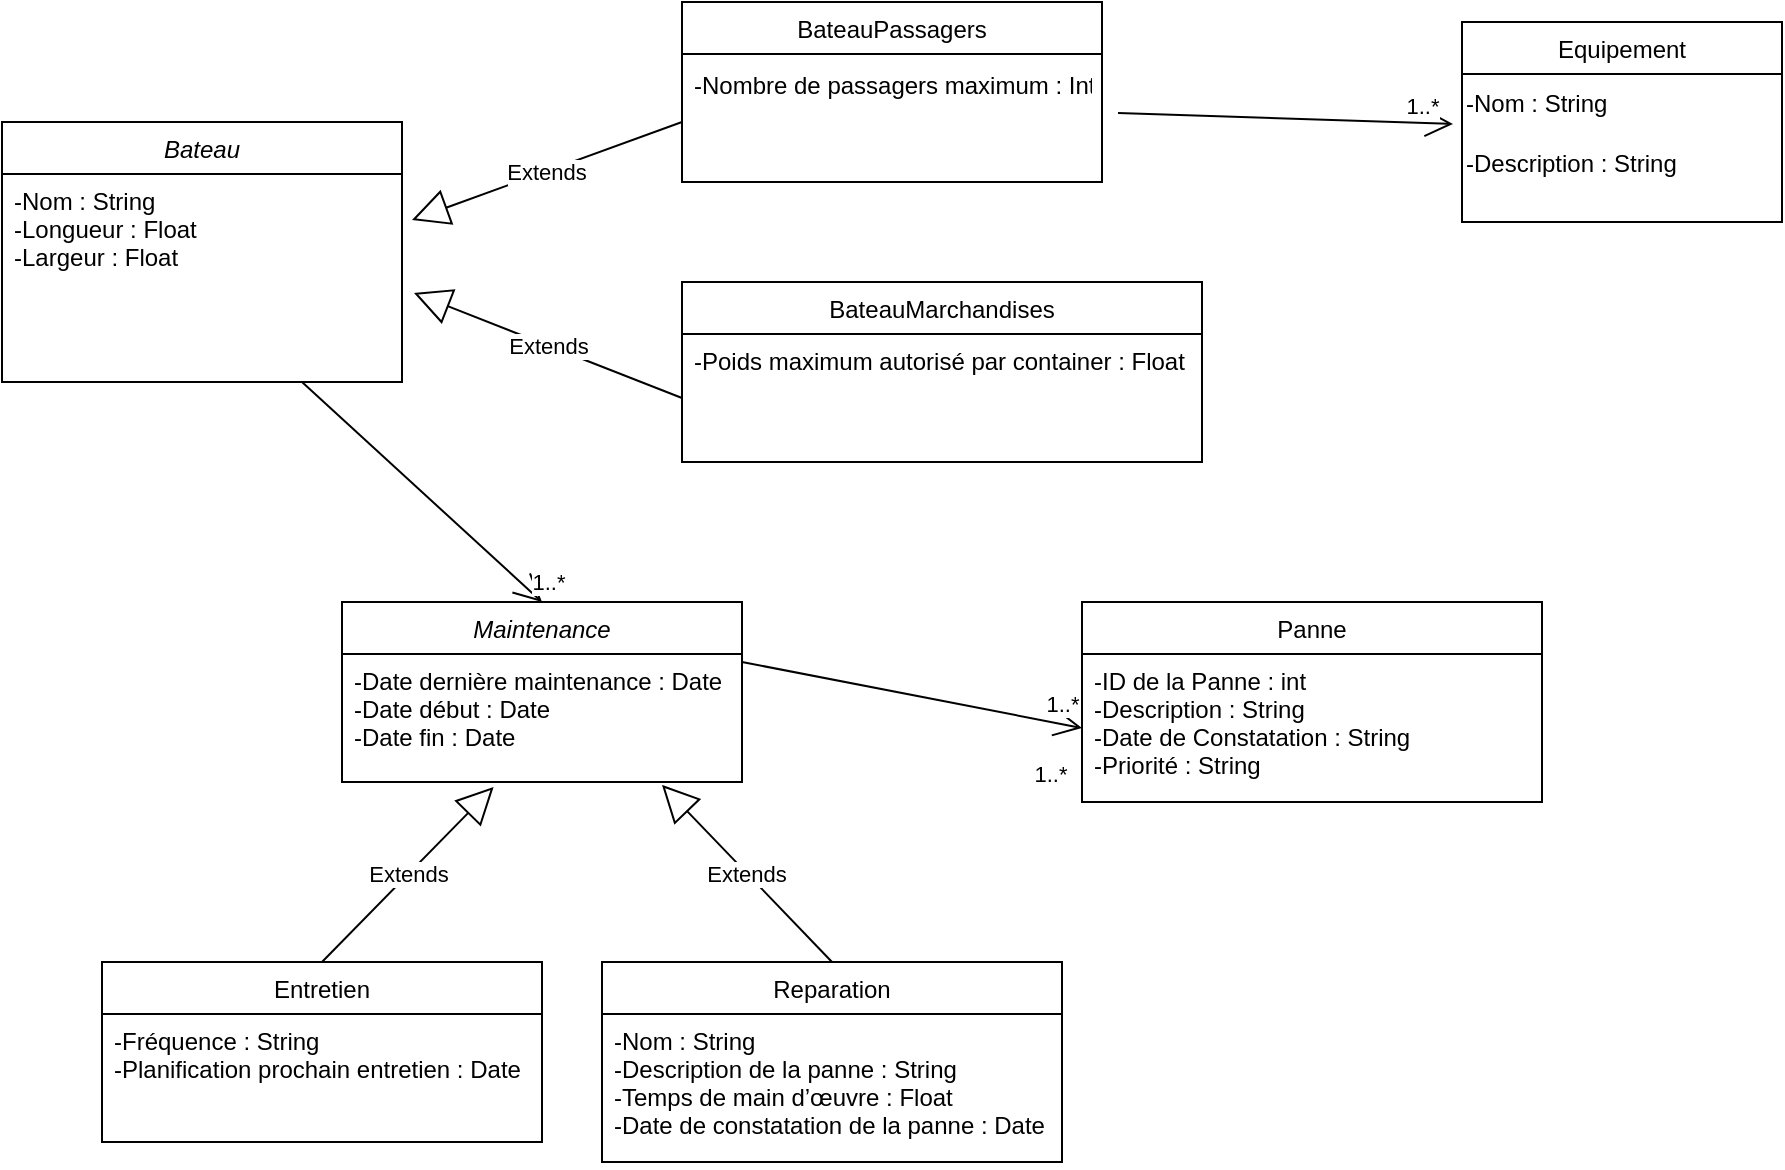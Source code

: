 <mxfile version="22.1.3" type="github">
  <diagram id="C5RBs43oDa-KdzZeNtuy" name="Page-1">
    <mxGraphModel dx="1122" dy="604" grid="1" gridSize="10" guides="1" tooltips="1" connect="1" arrows="1" fold="1" page="1" pageScale="1" pageWidth="827" pageHeight="1169" math="0" shadow="0">
      <root>
        <mxCell id="WIyWlLk6GJQsqaUBKTNV-0" />
        <mxCell id="WIyWlLk6GJQsqaUBKTNV-1" parent="WIyWlLk6GJQsqaUBKTNV-0" />
        <mxCell id="zkfFHV4jXpPFQw0GAbJ--0" value="Bateau" style="swimlane;fontStyle=2;align=center;verticalAlign=top;childLayout=stackLayout;horizontal=1;startSize=26;horizontalStack=0;resizeParent=1;resizeLast=0;collapsible=1;marginBottom=0;rounded=0;shadow=0;strokeWidth=1;" parent="WIyWlLk6GJQsqaUBKTNV-1" vertex="1">
          <mxGeometry x="160" y="120" width="200" height="130" as="geometry">
            <mxRectangle x="230" y="140" width="160" height="26" as="alternateBounds" />
          </mxGeometry>
        </mxCell>
        <mxCell id="zkfFHV4jXpPFQw0GAbJ--3" value="-Nom : String&#xa;-Longueur : Float&#xa;-Largeur : Float" style="text;align=left;verticalAlign=top;spacingLeft=4;spacingRight=4;overflow=hidden;rotatable=0;points=[[0,0.5],[1,0.5]];portConstraint=eastwest;rounded=0;shadow=0;html=0;" parent="zkfFHV4jXpPFQw0GAbJ--0" vertex="1">
          <mxGeometry y="26" width="200" height="98" as="geometry" />
        </mxCell>
        <mxCell id="zkfFHV4jXpPFQw0GAbJ--6" value="Equipement" style="swimlane;fontStyle=0;align=center;verticalAlign=top;childLayout=stackLayout;horizontal=1;startSize=26;horizontalStack=0;resizeParent=1;resizeLast=0;collapsible=1;marginBottom=0;rounded=0;shadow=0;strokeWidth=1;" parent="WIyWlLk6GJQsqaUBKTNV-1" vertex="1">
          <mxGeometry x="890" y="70" width="160" height="100" as="geometry">
            <mxRectangle x="130" y="380" width="160" height="26" as="alternateBounds" />
          </mxGeometry>
        </mxCell>
        <mxCell id="MWfKFfS5ssAVk8sLUOD6-1" value="-Nom : String" style="text;html=1;align=left;verticalAlign=middle;resizable=0;points=[];autosize=1;strokeColor=none;fillColor=none;" vertex="1" parent="zkfFHV4jXpPFQw0GAbJ--6">
          <mxGeometry y="26" width="160" height="30" as="geometry" />
        </mxCell>
        <mxCell id="MWfKFfS5ssAVk8sLUOD6-3" value="-Description : String" style="text;html=1;align=left;verticalAlign=middle;resizable=0;points=[];autosize=1;strokeColor=none;fillColor=none;" vertex="1" parent="zkfFHV4jXpPFQw0GAbJ--6">
          <mxGeometry y="56" width="160" height="30" as="geometry" />
        </mxCell>
        <mxCell id="zkfFHV4jXpPFQw0GAbJ--13" value="Maintenance" style="swimlane;fontStyle=2;align=center;verticalAlign=top;childLayout=stackLayout;horizontal=1;startSize=26;horizontalStack=0;resizeParent=1;resizeLast=0;collapsible=1;marginBottom=0;rounded=0;shadow=0;strokeWidth=1;" parent="WIyWlLk6GJQsqaUBKTNV-1" vertex="1">
          <mxGeometry x="330" y="360" width="200" height="90" as="geometry">
            <mxRectangle x="340" y="380" width="170" height="26" as="alternateBounds" />
          </mxGeometry>
        </mxCell>
        <mxCell id="zkfFHV4jXpPFQw0GAbJ--14" value="-Date dernière maintenance : Date&#xa;-Date début : Date&#xa;-Date fin : Date&#xa;" style="text;align=left;verticalAlign=top;spacingLeft=4;spacingRight=4;overflow=hidden;rotatable=0;points=[[0,0.5],[1,0.5]];portConstraint=eastwest;" parent="zkfFHV4jXpPFQw0GAbJ--13" vertex="1">
          <mxGeometry y="26" width="200" height="64" as="geometry" />
        </mxCell>
        <mxCell id="MWfKFfS5ssAVk8sLUOD6-12" value="BateauPassagers" style="swimlane;fontStyle=0;align=center;verticalAlign=top;childLayout=stackLayout;horizontal=1;startSize=26;horizontalStack=0;resizeParent=1;resizeLast=0;collapsible=1;marginBottom=0;rounded=0;shadow=0;strokeWidth=1;" vertex="1" parent="WIyWlLk6GJQsqaUBKTNV-1">
          <mxGeometry x="500" y="60" width="210" height="90" as="geometry">
            <mxRectangle x="340" y="380" width="170" height="26" as="alternateBounds" />
          </mxGeometry>
        </mxCell>
        <mxCell id="MWfKFfS5ssAVk8sLUOD6-15" value="BateauMarchandises" style="swimlane;fontStyle=0;align=center;verticalAlign=top;childLayout=stackLayout;horizontal=1;startSize=26;horizontalStack=0;resizeParent=1;resizeLast=0;collapsible=1;marginBottom=0;rounded=0;shadow=0;strokeWidth=1;" vertex="1" parent="WIyWlLk6GJQsqaUBKTNV-1">
          <mxGeometry x="500" y="200" width="260" height="90" as="geometry">
            <mxRectangle x="340" y="380" width="170" height="26" as="alternateBounds" />
          </mxGeometry>
        </mxCell>
        <mxCell id="MWfKFfS5ssAVk8sLUOD6-16" value="-Poids maximum autorisé par container : Float" style="text;align=left;verticalAlign=top;spacingLeft=4;spacingRight=4;overflow=hidden;rotatable=0;points=[[0,0.5],[1,0.5]];portConstraint=eastwest;" vertex="1" parent="MWfKFfS5ssAVk8sLUOD6-15">
          <mxGeometry y="26" width="260" height="64" as="geometry" />
        </mxCell>
        <mxCell id="MWfKFfS5ssAVk8sLUOD6-17" value="Extends" style="endArrow=block;endSize=16;endFill=0;html=1;rounded=0;exitX=0;exitY=0.5;exitDx=0;exitDy=0;entryX=1.025;entryY=0.235;entryDx=0;entryDy=0;entryPerimeter=0;" edge="1" parent="WIyWlLk6GJQsqaUBKTNV-1" source="MWfKFfS5ssAVk8sLUOD6-13" target="zkfFHV4jXpPFQw0GAbJ--3">
          <mxGeometry width="160" relative="1" as="geometry">
            <mxPoint x="290" y="50" as="sourcePoint" />
            <mxPoint x="450" y="50" as="targetPoint" />
          </mxGeometry>
        </mxCell>
        <mxCell id="MWfKFfS5ssAVk8sLUOD6-18" value="Extends" style="endArrow=block;endSize=16;endFill=0;html=1;rounded=0;exitX=0;exitY=0.5;exitDx=0;exitDy=0;entryX=1.03;entryY=0.607;entryDx=0;entryDy=0;entryPerimeter=0;" edge="1" parent="WIyWlLk6GJQsqaUBKTNV-1" source="MWfKFfS5ssAVk8sLUOD6-16" target="zkfFHV4jXpPFQw0GAbJ--3">
          <mxGeometry width="160" relative="1" as="geometry">
            <mxPoint x="510" y="128" as="sourcePoint" />
            <mxPoint x="375" y="179" as="targetPoint" />
          </mxGeometry>
        </mxCell>
        <mxCell id="MWfKFfS5ssAVk8sLUOD6-20" value="" style="endArrow=open;endFill=1;endSize=12;html=1;rounded=0;exitX=0.75;exitY=1;exitDx=0;exitDy=0;entryX=0.5;entryY=0;entryDx=0;entryDy=0;" edge="1" parent="WIyWlLk6GJQsqaUBKTNV-1" source="zkfFHV4jXpPFQw0GAbJ--0" target="zkfFHV4jXpPFQw0GAbJ--13">
          <mxGeometry width="160" relative="1" as="geometry">
            <mxPoint x="220" y="380" as="sourcePoint" />
            <mxPoint x="223" y="272" as="targetPoint" />
          </mxGeometry>
        </mxCell>
        <mxCell id="MWfKFfS5ssAVk8sLUOD6-32" value="1..*" style="edgeLabel;html=1;align=center;verticalAlign=middle;resizable=0;points=[];" vertex="1" connectable="0" parent="MWfKFfS5ssAVk8sLUOD6-20">
          <mxGeometry x="0.164" y="-3" relative="1" as="geometry">
            <mxPoint x="55" y="34" as="offset" />
          </mxGeometry>
        </mxCell>
        <mxCell id="MWfKFfS5ssAVk8sLUOD6-21" value="Reparation " style="swimlane;fontStyle=0;align=center;verticalAlign=top;childLayout=stackLayout;horizontal=1;startSize=26;horizontalStack=0;resizeParent=1;resizeLast=0;collapsible=1;marginBottom=0;rounded=0;shadow=0;strokeWidth=1;" vertex="1" parent="WIyWlLk6GJQsqaUBKTNV-1">
          <mxGeometry x="460" y="540" width="230" height="100" as="geometry">
            <mxRectangle x="340" y="380" width="170" height="26" as="alternateBounds" />
          </mxGeometry>
        </mxCell>
        <mxCell id="MWfKFfS5ssAVk8sLUOD6-22" value="-Nom : String&#xa;-Description de la panne : String&#xa;-Temps de main d’œuvre : Float&#xa;-Date de constatation de la panne : Date" style="text;align=left;verticalAlign=top;spacingLeft=4;spacingRight=4;overflow=hidden;rotatable=0;points=[[0,0.5],[1,0.5]];portConstraint=eastwest;" vertex="1" parent="MWfKFfS5ssAVk8sLUOD6-21">
          <mxGeometry y="26" width="230" height="74" as="geometry" />
        </mxCell>
        <mxCell id="MWfKFfS5ssAVk8sLUOD6-23" value="Extends" style="endArrow=block;endSize=16;endFill=0;html=1;rounded=0;exitX=0.5;exitY=0;exitDx=0;exitDy=0;entryX=0.8;entryY=1.023;entryDx=0;entryDy=0;entryPerimeter=0;" edge="1" parent="WIyWlLk6GJQsqaUBKTNV-1" source="MWfKFfS5ssAVk8sLUOD6-21" target="zkfFHV4jXpPFQw0GAbJ--14">
          <mxGeometry width="160" relative="1" as="geometry">
            <mxPoint x="614" y="503" as="sourcePoint" />
            <mxPoint x="480" y="450" as="targetPoint" />
          </mxGeometry>
        </mxCell>
        <mxCell id="MWfKFfS5ssAVk8sLUOD6-24" value="Entretien " style="swimlane;fontStyle=0;align=center;verticalAlign=top;childLayout=stackLayout;horizontal=1;startSize=26;horizontalStack=0;resizeParent=1;resizeLast=0;collapsible=1;marginBottom=0;rounded=0;shadow=0;strokeWidth=1;" vertex="1" parent="WIyWlLk6GJQsqaUBKTNV-1">
          <mxGeometry x="210" y="540" width="220" height="90" as="geometry">
            <mxRectangle x="340" y="380" width="170" height="26" as="alternateBounds" />
          </mxGeometry>
        </mxCell>
        <mxCell id="MWfKFfS5ssAVk8sLUOD6-25" value="-Fréquence : String&#xa;-Planification prochain entretien : Date" style="text;align=left;verticalAlign=top;spacingLeft=4;spacingRight=4;overflow=hidden;rotatable=0;points=[[0,0.5],[1,0.5]];portConstraint=eastwest;" vertex="1" parent="MWfKFfS5ssAVk8sLUOD6-24">
          <mxGeometry y="26" width="220" height="64" as="geometry" />
        </mxCell>
        <mxCell id="MWfKFfS5ssAVk8sLUOD6-27" value="" style="endArrow=open;endFill=1;endSize=12;html=1;rounded=0;entryX=-0.022;entryY=-0.167;entryDx=0;entryDy=0;exitX=1.043;exitY=0.43;exitDx=0;exitDy=0;entryPerimeter=0;exitPerimeter=0;" edge="1" parent="WIyWlLk6GJQsqaUBKTNV-1">
          <mxGeometry width="160" relative="1" as="geometry">
            <mxPoint x="718.03" y="115.52" as="sourcePoint" />
            <mxPoint x="885.48" y="120.99" as="targetPoint" />
          </mxGeometry>
        </mxCell>
        <mxCell id="MWfKFfS5ssAVk8sLUOD6-28" value="1..*" style="edgeLabel;html=1;align=center;verticalAlign=middle;resizable=0;points=[];" vertex="1" connectable="0" parent="MWfKFfS5ssAVk8sLUOD6-27">
          <mxGeometry x="-0.679" y="3" relative="1" as="geometry">
            <mxPoint x="125" y="-2" as="offset" />
          </mxGeometry>
        </mxCell>
        <mxCell id="MWfKFfS5ssAVk8sLUOD6-13" value="-Nombre de passagers maximum : Int" style="text;align=left;verticalAlign=top;spacingLeft=4;spacingRight=4;overflow=hidden;rotatable=0;points=[[0,0.5],[1,0.5]];portConstraint=eastwest;" vertex="1" parent="WIyWlLk6GJQsqaUBKTNV-1">
          <mxGeometry x="500" y="88" width="210" height="64" as="geometry" />
        </mxCell>
        <mxCell id="MWfKFfS5ssAVk8sLUOD6-31" value="Extends" style="endArrow=block;endSize=16;endFill=0;html=1;rounded=0;exitX=0.5;exitY=0;exitDx=0;exitDy=0;entryX=0.379;entryY=1.039;entryDx=0;entryDy=0;entryPerimeter=0;" edge="1" parent="WIyWlLk6GJQsqaUBKTNV-1" source="MWfKFfS5ssAVk8sLUOD6-24" target="zkfFHV4jXpPFQw0GAbJ--14">
          <mxGeometry width="160" relative="1" as="geometry">
            <mxPoint x="460" y="540" as="sourcePoint" />
            <mxPoint x="367" y="451" as="targetPoint" />
          </mxGeometry>
        </mxCell>
        <mxCell id="MWfKFfS5ssAVk8sLUOD6-33" value="Panne" style="swimlane;fontStyle=0;align=center;verticalAlign=top;childLayout=stackLayout;horizontal=1;startSize=26;horizontalStack=0;resizeParent=1;resizeLast=0;collapsible=1;marginBottom=0;rounded=0;shadow=0;strokeWidth=1;" vertex="1" parent="WIyWlLk6GJQsqaUBKTNV-1">
          <mxGeometry x="700" y="360" width="230" height="100" as="geometry">
            <mxRectangle x="340" y="380" width="170" height="26" as="alternateBounds" />
          </mxGeometry>
        </mxCell>
        <mxCell id="MWfKFfS5ssAVk8sLUOD6-34" value="-ID de la Panne : int&#xa;-Description : String&#xa;-Date de Constatation : String&#xa;-Priorité : String" style="text;align=left;verticalAlign=top;spacingLeft=4;spacingRight=4;overflow=hidden;rotatable=0;points=[[0,0.5],[1,0.5]];portConstraint=eastwest;" vertex="1" parent="MWfKFfS5ssAVk8sLUOD6-33">
          <mxGeometry y="26" width="230" height="74" as="geometry" />
        </mxCell>
        <mxCell id="MWfKFfS5ssAVk8sLUOD6-37" value="" style="endArrow=open;endFill=1;endSize=12;html=1;rounded=0;exitX=0.75;exitY=1;exitDx=0;exitDy=0;entryX=0;entryY=0.5;entryDx=0;entryDy=0;" edge="1" parent="WIyWlLk6GJQsqaUBKTNV-1" target="MWfKFfS5ssAVk8sLUOD6-34">
          <mxGeometry width="160" relative="1" as="geometry">
            <mxPoint x="530" y="390" as="sourcePoint" />
            <mxPoint x="650" y="500" as="targetPoint" />
            <Array as="points" />
          </mxGeometry>
        </mxCell>
        <mxCell id="MWfKFfS5ssAVk8sLUOD6-38" value="1..*" style="edgeLabel;html=1;align=center;verticalAlign=middle;resizable=0;points=[];" vertex="1" connectable="0" parent="MWfKFfS5ssAVk8sLUOD6-37">
          <mxGeometry x="0.164" y="-3" relative="1" as="geometry">
            <mxPoint x="55" y="34" as="offset" />
          </mxGeometry>
        </mxCell>
        <mxCell id="MWfKFfS5ssAVk8sLUOD6-39" value="1..*" style="edgeLabel;html=1;align=center;verticalAlign=middle;resizable=0;points=[];" vertex="1" connectable="0" parent="MWfKFfS5ssAVk8sLUOD6-37">
          <mxGeometry x="-0.005" y="2" relative="1" as="geometry">
            <mxPoint x="75" y="6" as="offset" />
          </mxGeometry>
        </mxCell>
      </root>
    </mxGraphModel>
  </diagram>
</mxfile>
